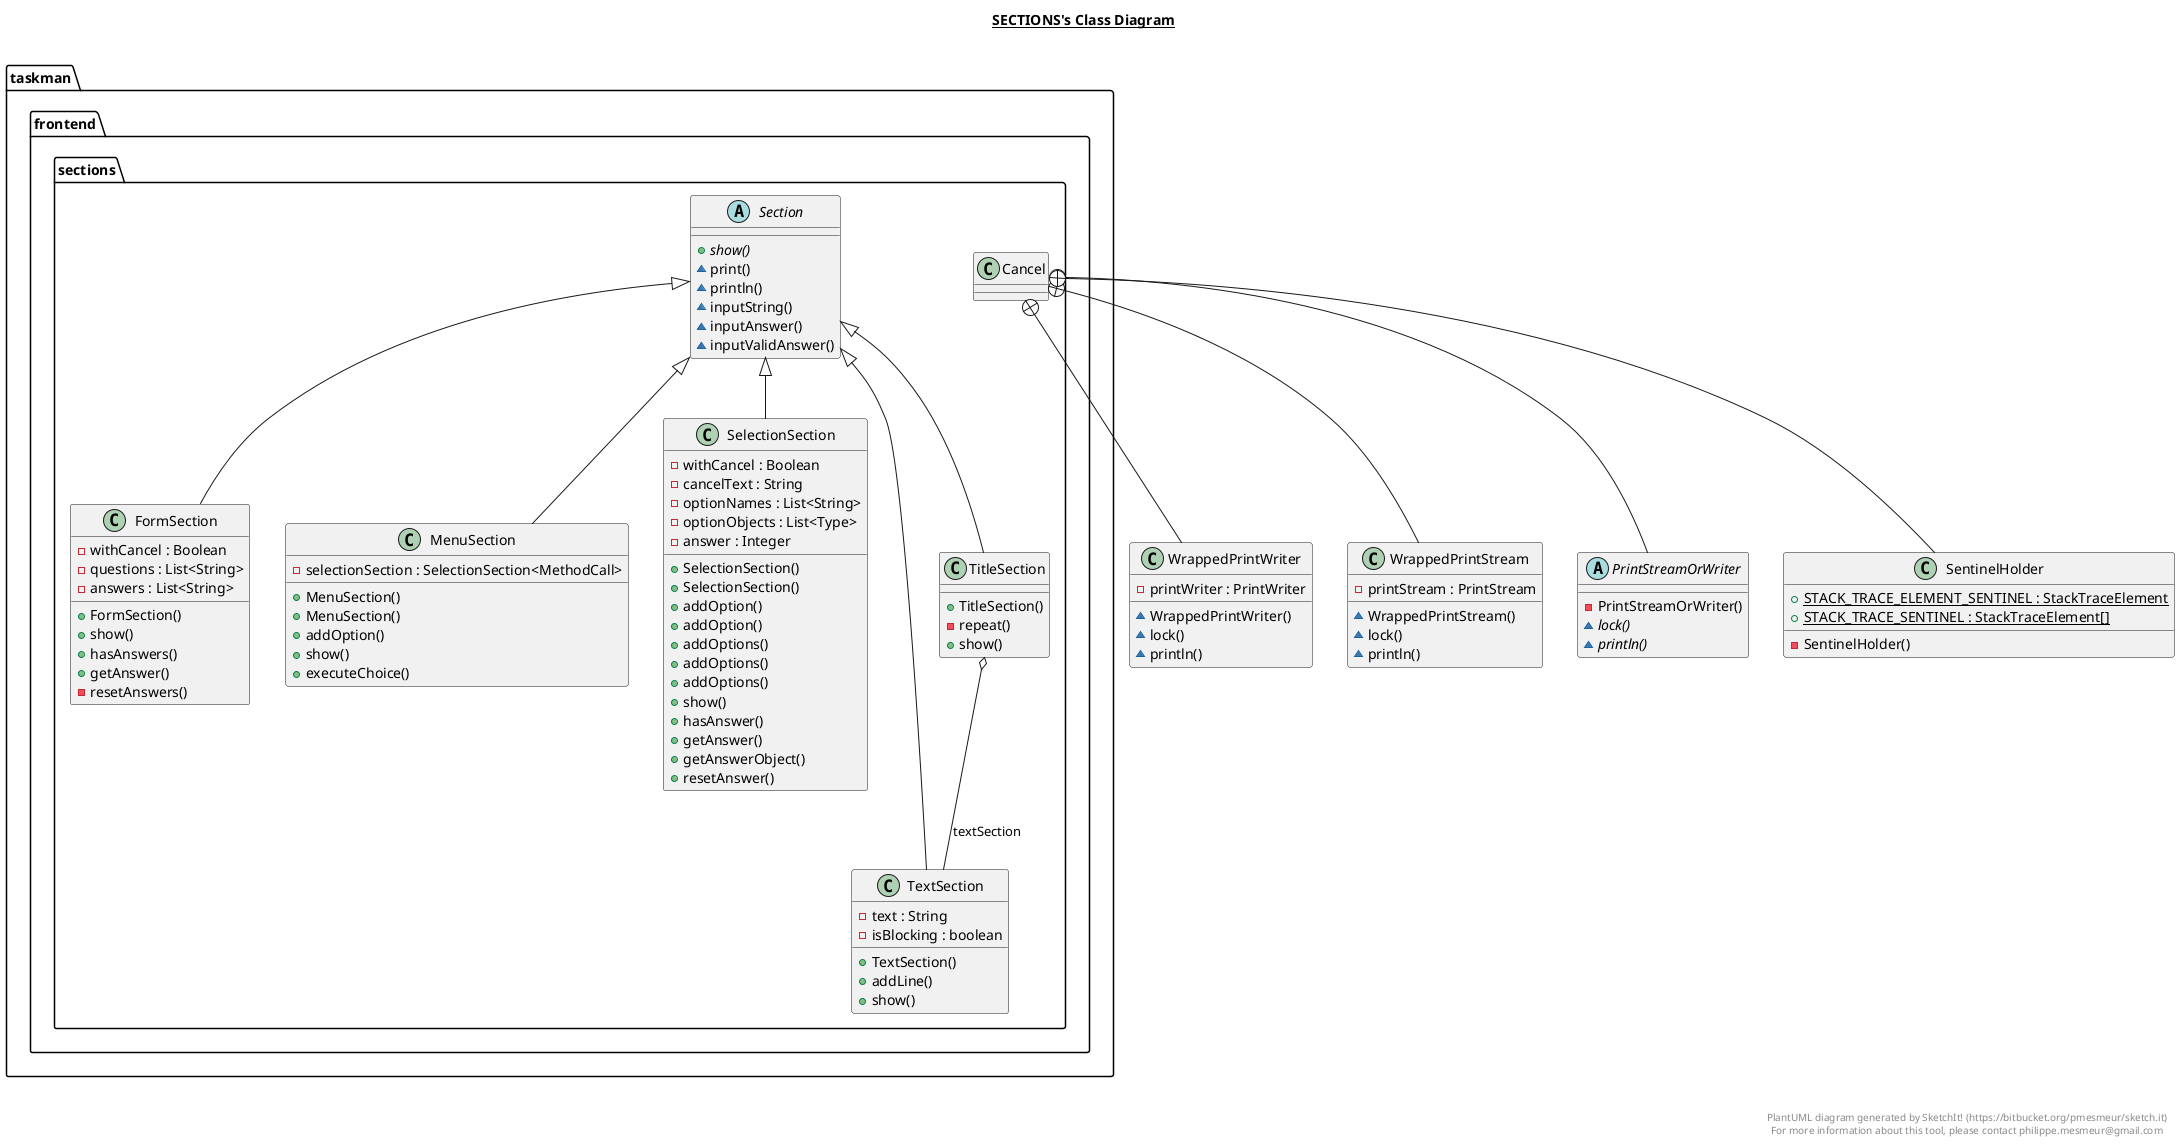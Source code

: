 @startuml

title __SECTIONS's Class Diagram__\n

  package taskman {
    package taskman.frontend {
      package taskman.frontend.sections {
        class Cancel {
        }
      }
    }
  }
  

  class WrappedPrintWriter {
      - printWriter : PrintWriter
      ~ WrappedPrintWriter()
      ~ lock()
      ~ println()
  }
  

  class WrappedPrintStream {
      - printStream : PrintStream
      ~ WrappedPrintStream()
      ~ lock()
      ~ println()
  }
  

  abstract class PrintStreamOrWriter {
      - PrintStreamOrWriter()
      {abstract} ~ lock()
      {abstract} ~ println()
  }
  

  class SentinelHolder {
      {static} + STACK_TRACE_ELEMENT_SENTINEL : StackTraceElement
      {static} + STACK_TRACE_SENTINEL : StackTraceElement[]
      - SentinelHolder()
  }
  

  package taskman {
    package taskman.frontend {
      package taskman.frontend.sections {
        class FormSection {
            - withCancel : Boolean
            - questions : List<String>
            - answers : List<String>
            + FormSection()
            + show()
            + hasAnswers()
            + getAnswer()
            - resetAnswers()
        }
      }
    }
  }
  

  package taskman {
    package taskman.frontend {
      package taskman.frontend.sections {
        class MenuSection {
            - selectionSection : SelectionSection<MethodCall>
            + MenuSection()
            + MenuSection()
            + addOption()
            + show()
            + executeChoice()
        }
      }
    }
  }
  

  package taskman {
    package taskman.frontend {
      package taskman.frontend.sections {
        abstract class Section {
            {abstract} + show()
            ~ print()
            ~ println()
            ~ inputString()
            ~ inputAnswer()
            ~ inputValidAnswer()
        }
      }
    }
  }
  

  package taskman {
    package taskman.frontend {
      package taskman.frontend.sections {
        class SelectionSection {
            - withCancel : Boolean
            - cancelText : String
            - optionNames : List<String>
            - optionObjects : List<Type>
            - answer : Integer
            + SelectionSection()
            + SelectionSection()
            + addOption()
            + addOption()
            + addOptions()
            + addOptions()
            + addOptions()
            + show()
            + hasAnswer()
            + getAnswer()
            + getAnswerObject()
            + resetAnswer()
        }
      }
    }
  }
  

  package taskman {
    package taskman.frontend {
      package taskman.frontend.sections {
        class TextSection {
            - text : String
            - isBlocking : boolean
            + TextSection()
            + addLine()
            + show()
        }
      }
    }
  }
  

  package taskman {
    package taskman.frontend {
      package taskman.frontend.sections {
        class TitleSection {
            + TitleSection()
            - repeat()
            + show()
        }
      }
    }
  }
  

  Cancel +-down- WrappedPrintWriter
  Cancel +-down- WrappedPrintStream
  Cancel +-down- PrintStreamOrWriter
  Cancel +-down- SentinelHolder
  FormSection -up-|> Section
  MenuSection -up-|> Section
  SelectionSection -up-|> Section
  TextSection -up-|> Section
  TitleSection -up-|> Section
  TitleSection o-- TextSection : textSection


right footer


PlantUML diagram generated by SketchIt! (https://bitbucket.org/pmesmeur/sketch.it)
For more information about this tool, please contact philippe.mesmeur@gmail.com
endfooter

@enduml
